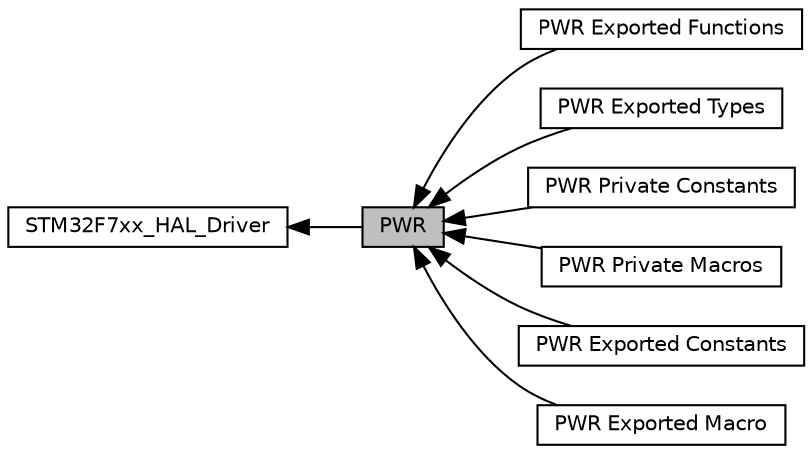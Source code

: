 digraph "PWR"
{
  edge [fontname="Helvetica",fontsize="10",labelfontname="Helvetica",labelfontsize="10"];
  node [fontname="Helvetica",fontsize="10",shape=record];
  rankdir=LR;
  Node7 [label="PWR Exported Functions",height=0.2,width=0.4,color="black", fillcolor="white", style="filled",URL="$group___p_w_r___exported___functions.html"];
  Node2 [label="PWR Exported Types",height=0.2,width=0.4,color="black", fillcolor="white", style="filled",URL="$group___p_w_r___exported___types.html"];
  Node5 [label="PWR Private Constants",height=0.2,width=0.4,color="black", fillcolor="white", style="filled",URL="$group___p_w_r___private___constants.html"];
  Node6 [label="PWR Private Macros",height=0.2,width=0.4,color="black", fillcolor="white", style="filled",URL="$group___p_w_r___private___macros.html"];
  Node1 [label="STM32F7xx_HAL_Driver",height=0.2,width=0.4,color="black", fillcolor="white", style="filled",URL="$group___s_t_m32_f7xx___h_a_l___driver.html"];
  Node3 [label="PWR Exported Constants",height=0.2,width=0.4,color="black", fillcolor="white", style="filled",URL="$group___p_w_r___exported___constants.html"];
  Node0 [label="PWR",height=0.2,width=0.4,color="black", fillcolor="grey75", style="filled", fontcolor="black"];
  Node4 [label="PWR Exported Macro",height=0.2,width=0.4,color="black", fillcolor="white", style="filled",URL="$group___p_w_r___exported___macro.html"];
  Node1->Node0 [shape=plaintext, dir="back", style="solid"];
  Node0->Node2 [shape=plaintext, dir="back", style="solid"];
  Node0->Node3 [shape=plaintext, dir="back", style="solid"];
  Node0->Node4 [shape=plaintext, dir="back", style="solid"];
  Node0->Node5 [shape=plaintext, dir="back", style="solid"];
  Node0->Node6 [shape=plaintext, dir="back", style="solid"];
  Node0->Node7 [shape=plaintext, dir="back", style="solid"];
}
